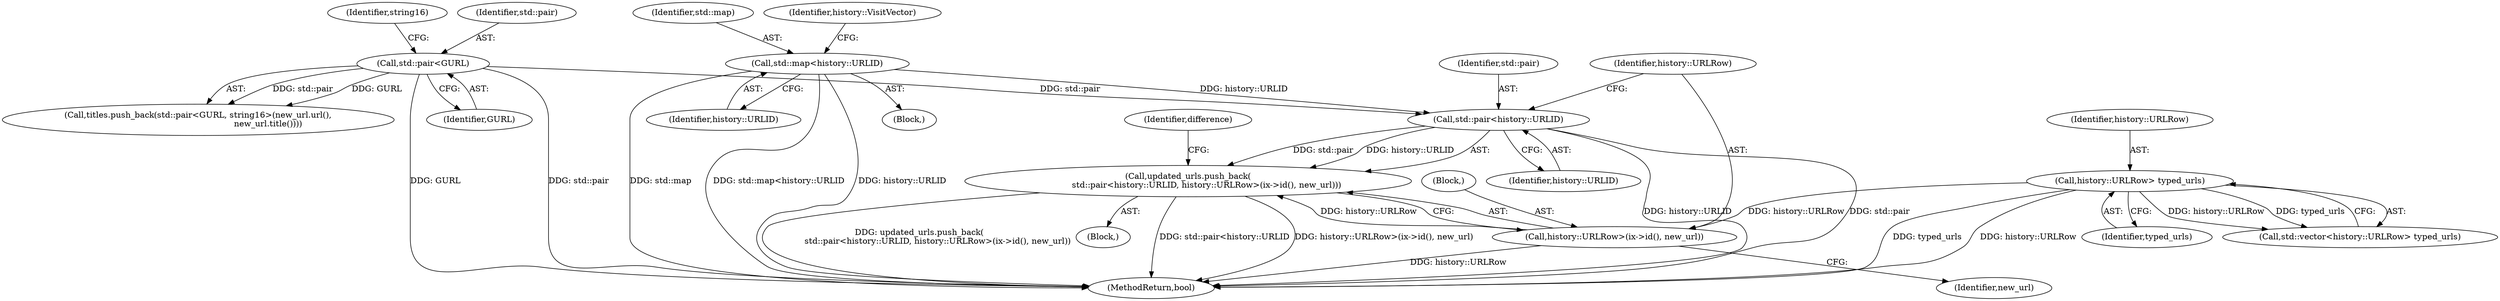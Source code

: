 digraph "0_Chrome_f837b6744eb9ca9d8e4f2e93d9118bf787ca5e24@API" {
"1000318" [label="(Call,updated_urls.push_back(\n              std::pair<history::URLID, history::URLRow>(ix->id(), new_url)))"];
"1000319" [label="(Call,std::pair<history::URLID)"];
"1000305" [label="(Call,std::pair<GURL)"];
"1000128" [label="(Call,std::map<history::URLID)"];
"1000322" [label="(Call,history::URLRow>(ix->id(), new_url))"];
"1000112" [label="(Call,history::URLRow> typed_urls)"];
"1000320" [label="(Identifier,std::pair)"];
"1000321" [label="(Identifier,history::URLID)"];
"1000468" [label="(MethodReturn,bool)"];
"1000323" [label="(Identifier,history::URLRow)"];
"1000110" [label="(Call,std::vector<history::URLRow> typed_urls)"];
"1000319" [label="(Call,std::pair<history::URLID)"];
"1000129" [label="(Identifier,std::map)"];
"1000113" [label="(Identifier,history::URLRow)"];
"1000317" [label="(Block,)"];
"1000112" [label="(Call,history::URLRow> typed_urls)"];
"1000309" [label="(Identifier,string16)"];
"1000305" [label="(Call,std::pair<GURL)"];
"1000128" [label="(Call,std::map<history::URLID)"];
"1000326" [label="(Identifier,new_url)"];
"1000324" [label="(Block,)"];
"1000304" [label="(Call,titles.push_back(std::pair<GURL, string16>(new_url.url(),\n                                                     new_url.title())))"];
"1000132" [label="(Identifier,history::VisitVector)"];
"1000329" [label="(Identifier,difference)"];
"1000306" [label="(Identifier,std::pair)"];
"1000318" [label="(Call,updated_urls.push_back(\n              std::pair<history::URLID, history::URLRow>(ix->id(), new_url)))"];
"1000127" [label="(Block,)"];
"1000307" [label="(Identifier,GURL)"];
"1000114" [label="(Identifier,typed_urls)"];
"1000322" [label="(Call,history::URLRow>(ix->id(), new_url))"];
"1000130" [label="(Identifier,history::URLID)"];
"1000318" -> "1000317"  [label="AST: "];
"1000318" -> "1000322"  [label="CFG: "];
"1000319" -> "1000318"  [label="AST: "];
"1000322" -> "1000318"  [label="AST: "];
"1000329" -> "1000318"  [label="CFG: "];
"1000318" -> "1000468"  [label="DDG: updated_urls.push_back(\n              std::pair<history::URLID, history::URLRow>(ix->id(), new_url))"];
"1000318" -> "1000468"  [label="DDG: std::pair<history::URLID"];
"1000318" -> "1000468"  [label="DDG: history::URLRow>(ix->id(), new_url)"];
"1000319" -> "1000318"  [label="DDG: std::pair"];
"1000319" -> "1000318"  [label="DDG: history::URLID"];
"1000322" -> "1000318"  [label="DDG: history::URLRow"];
"1000319" -> "1000321"  [label="CFG: "];
"1000320" -> "1000319"  [label="AST: "];
"1000321" -> "1000319"  [label="AST: "];
"1000323" -> "1000319"  [label="CFG: "];
"1000319" -> "1000468"  [label="DDG: history::URLID"];
"1000319" -> "1000468"  [label="DDG: std::pair"];
"1000305" -> "1000319"  [label="DDG: std::pair"];
"1000128" -> "1000319"  [label="DDG: history::URLID"];
"1000305" -> "1000304"  [label="AST: "];
"1000305" -> "1000307"  [label="CFG: "];
"1000306" -> "1000305"  [label="AST: "];
"1000307" -> "1000305"  [label="AST: "];
"1000309" -> "1000305"  [label="CFG: "];
"1000305" -> "1000468"  [label="DDG: GURL"];
"1000305" -> "1000468"  [label="DDG: std::pair"];
"1000305" -> "1000304"  [label="DDG: std::pair"];
"1000305" -> "1000304"  [label="DDG: GURL"];
"1000128" -> "1000127"  [label="AST: "];
"1000128" -> "1000130"  [label="CFG: "];
"1000129" -> "1000128"  [label="AST: "];
"1000130" -> "1000128"  [label="AST: "];
"1000132" -> "1000128"  [label="CFG: "];
"1000128" -> "1000468"  [label="DDG: history::URLID"];
"1000128" -> "1000468"  [label="DDG: std::map"];
"1000128" -> "1000468"  [label="DDG: std::map<history::URLID"];
"1000322" -> "1000326"  [label="CFG: "];
"1000323" -> "1000322"  [label="AST: "];
"1000324" -> "1000322"  [label="AST: "];
"1000322" -> "1000468"  [label="DDG: history::URLRow"];
"1000112" -> "1000322"  [label="DDG: history::URLRow"];
"1000112" -> "1000110"  [label="AST: "];
"1000112" -> "1000114"  [label="CFG: "];
"1000113" -> "1000112"  [label="AST: "];
"1000114" -> "1000112"  [label="AST: "];
"1000110" -> "1000112"  [label="CFG: "];
"1000112" -> "1000468"  [label="DDG: typed_urls"];
"1000112" -> "1000468"  [label="DDG: history::URLRow"];
"1000112" -> "1000110"  [label="DDG: history::URLRow"];
"1000112" -> "1000110"  [label="DDG: typed_urls"];
}
